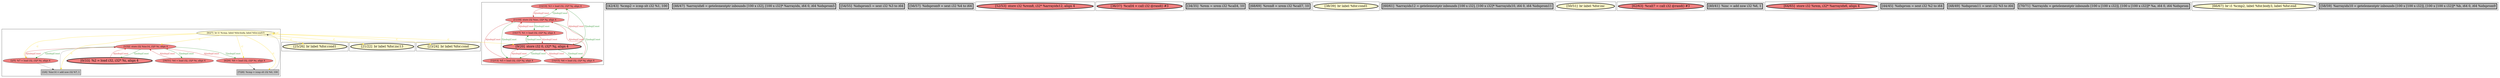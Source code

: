 
digraph G {



node993->node987 [style=solid,color=gold,label="C",penwidth=1.0,fontcolor=gold ]
node993->node990 [style=solid,color=gold,label="C",penwidth=1.0,fontcolor=gold ]
node985->node983 [style=solid,color=firebrick3,label="A|indep|Const",penwidth=1.0,fontcolor=firebrick3 ]
node983->node985 [style=solid,color=forestgreen,label="T|indep|Const",penwidth=1.0,fontcolor=forestgreen ]
node985->node984 [style=solid,color=firebrick3,label="A|indep|Const",penwidth=1.0,fontcolor=firebrick3 ]
node989->node987 [style=solid,color=firebrick3,label="A|indep|Const",penwidth=1.0,fontcolor=firebrick3 ]
node993->node1001 [style=solid,color=gold,label="C",penwidth=1.0,fontcolor=gold ]
node984->node985 [style=solid,color=forestgreen,label="T|indep|Const",penwidth=1.0,fontcolor=forestgreen ]
node993->node993 [style=solid,color=gold,label="C",penwidth=1.0,fontcolor=gold ]
node984->node981 [style=solid,color=forestgreen,label="T|indep|Const",penwidth=1.0,fontcolor=forestgreen ]
node993->node1005 [style=solid,color=gold,label="C",penwidth=1.0,fontcolor=gold ]
node993->node984 [style=solid,color=gold,label="C",penwidth=1.0,fontcolor=gold ]
node983->node982 [style=solid,color=forestgreen,label="T|indep|Const",penwidth=1.0,fontcolor=forestgreen ]
node993->node991 [style=solid,color=gold,label="C",penwidth=1.0,fontcolor=gold ]
node982->node983 [style=solid,color=firebrick3,label="A|indep|Const",penwidth=1.0,fontcolor=firebrick3 ]
node990->node987 [style=solid,color=black,label="",penwidth=0.5,fontcolor=black ]
node981->node984 [style=solid,color=firebrick3,label="A|indep|Const",penwidth=1.0,fontcolor=firebrick3 ]
node992->node993 [style=solid,color=black,label="",penwidth=0.5,fontcolor=black ]
node987->node991 [style=solid,color=forestgreen,label="T|indep|Const",penwidth=1.0,fontcolor=forestgreen ]
node987->node986 [style=solid,color=forestgreen,label="T|indep|Const",penwidth=1.0,fontcolor=forestgreen ]
node981->node983 [style=solid,color=firebrick3,label="A|indep|Const",penwidth=1.0,fontcolor=firebrick3 ]
node987->node989 [style=solid,color=forestgreen,label="T|indep|Const",penwidth=1.0,fontcolor=forestgreen ]
node991->node987 [style=solid,color=firebrick3,label="A|indep|Const",penwidth=1.0,fontcolor=firebrick3 ]
node984->node980 [style=solid,color=forestgreen,label="T|indep|Const",penwidth=1.0,fontcolor=forestgreen ]
node993->node996 [style=solid,color=gold,label="C",penwidth=1.0,fontcolor=gold ]
node991->node990 [style=solid,color=black,label="",penwidth=0.5,fontcolor=black ]
node986->node987 [style=solid,color=firebrick3,label="A|indep|Const",penwidth=1.0,fontcolor=firebrick3 ]
node987->node988 [style=solid,color=forestgreen,label="T|indep|Const",penwidth=1.0,fontcolor=forestgreen ]
node986->node992 [style=solid,color=black,label="",penwidth=0.5,fontcolor=black ]
node993->node992 [style=solid,color=gold,label="C",penwidth=1.0,fontcolor=gold ]
node983->node981 [style=solid,color=forestgreen,label="T|indep|Const",penwidth=1.0,fontcolor=forestgreen ]
node993->node986 [style=solid,color=gold,label="C",penwidth=1.0,fontcolor=gold ]
node988->node987 [style=solid,color=firebrick3,label="A|indep|Const",penwidth=1.0,fontcolor=firebrick3 ]
node984->node982 [style=solid,color=forestgreen,label="T|indep|Const",penwidth=1.0,fontcolor=forestgreen ]
node983->node980 [style=solid,color=forestgreen,label="T|indep|Const",penwidth=1.0,fontcolor=forestgreen ]
node982->node984 [style=solid,color=firebrick3,label="A|indep|Const",penwidth=1.0,fontcolor=firebrick3 ]
node980->node983 [style=solid,color=firebrick3,label="A|indep|Const",penwidth=1.0,fontcolor=firebrick3 ]
node980->node984 [style=solid,color=firebrick3,label="A|indep|Const",penwidth=1.0,fontcolor=firebrick3 ]


subgraph cluster22 {


node1014 [penwidth=3.0,fontsize=20,fillcolor=grey,label="[42/43]  %cmp2 = icmp slt i32 %1, 100",shape=rectangle,style=filled ]



}

subgraph cluster20 {


node1012 [penwidth=3.0,fontsize=20,fillcolor=grey,label="[46/47]  %arrayidx6 = getelementptr inbounds [100 x i32], [100 x i32]* %arrayidx, i64 0, i64 %idxprom5",shape=rectangle,style=filled ]



}

subgraph cluster18 {


node1010 [penwidth=3.0,fontsize=20,fillcolor=grey,label="[54/55]  %idxprom5 = sext i32 %3 to i64",shape=rectangle,style=filled ]



}

subgraph cluster16 {


node1008 [penwidth=3.0,fontsize=20,fillcolor=grey,label="[56/57]  %idxprom9 = sext i32 %4 to i64",shape=rectangle,style=filled ]



}

subgraph cluster17 {


node1009 [penwidth=3.0,fontsize=20,fillcolor=lightcoral,label="[52/53]  store i32 %rem8, i32* %arrayidx12, align 4",shape=ellipse,style=filled ]



}

subgraph cluster4 {


node996 [penwidth=3.0,fontsize=20,fillcolor=lemonchiffon,label="[23/24]  br label %for.cond",shape=ellipse,style=filled ]



}

subgraph cluster3 {


node995 [penwidth=3.0,fontsize=20,fillcolor=lightcoral,label="[36/37]  %call4 = call i32 @rand() #3",shape=ellipse,style=filled ]



}

subgraph cluster2 {


node994 [penwidth=3.0,fontsize=20,fillcolor=grey,label="[34/35]  %rem = srem i32 %call4, 10",shape=rectangle,style=filled ]



}

subgraph cluster1 {


node993 [fillcolor=lemonchiffon,label="[8/27]  br i1 %cmp, label %for.body, label %for.end15",shape=ellipse,style=filled ]
node992 [fillcolor=grey,label="[7/28]  %cmp = icmp slt i32 %0, 100",shape=rectangle,style=filled ]
node987 [fillcolor=lightcoral,label="[1/32]  store i32 %inc14, i32* %i, align 4",shape=ellipse,style=filled ]
node986 [fillcolor=lightcoral,label="[6/29]  %0 = load i32, i32* %i, align 4",shape=ellipse,style=filled ]
node988 [fillcolor=lightcoral,label="[30/31]  %4 = load i32, i32* %i, align 4",shape=ellipse,style=filled ]
node990 [fillcolor=grey,label="[3/4]  %inc14 = add nsw i32 %7, 1",shape=rectangle,style=filled ]
node989 [penwidth=3.0,fontsize=20,fillcolor=lightcoral,label="[0/33]  %2 = load i32, i32* %i, align 4",shape=ellipse,style=filled ]
node991 [fillcolor=lightcoral,label="[2/5]  %7 = load i32, i32* %i, align 4",shape=ellipse,style=filled ]



}

subgraph cluster12 {


node1004 [penwidth=3.0,fontsize=20,fillcolor=grey,label="[68/69]  %rem8 = srem i32 %call7, 10",shape=rectangle,style=filled ]



}

subgraph cluster5 {


node997 [penwidth=3.0,fontsize=20,fillcolor=lemonchiffon,label="[38/39]  br label %for.cond1",shape=ellipse,style=filled ]



}

subgraph cluster0 {


node985 [fillcolor=lightcoral,label="[10/19]  %3 = load i32, i32* %j, align 4",shape=ellipse,style=filled ]
node984 [penwidth=3.0,fontsize=20,fillcolor=lightcoral,label="[9/20]  store i32 0, i32* %j, align 4",shape=ellipse,style=filled ]
node983 [fillcolor=lightcoral,label="[11/18]  store i32 %inc, i32* %j, align 4",shape=ellipse,style=filled ]
node980 [fillcolor=lightcoral,label="[16/17]  %1 = load i32, i32* %j, align 4",shape=ellipse,style=filled ]
node982 [fillcolor=lightcoral,label="[12/13]  %5 = load i32, i32* %j, align 4",shape=ellipse,style=filled ]
node981 [fillcolor=lightcoral,label="[14/15]  %6 = load i32, i32* %j, align 4",shape=ellipse,style=filled ]



}

subgraph cluster6 {


node998 [penwidth=3.0,fontsize=20,fillcolor=grey,label="[60/61]  %arrayidx12 = getelementptr inbounds [100 x i32], [100 x i32]* %arrayidx10, i64 0, i64 %idxprom11",shape=rectangle,style=filled ]



}

subgraph cluster14 {


node1006 [penwidth=3.0,fontsize=20,fillcolor=lemonchiffon,label="[50/51]  br label %for.inc",shape=ellipse,style=filled ]



}

subgraph cluster7 {


node999 [penwidth=3.0,fontsize=20,fillcolor=lightcoral,label="[62/63]  %call7 = call i32 @rand() #3",shape=ellipse,style=filled ]



}

subgraph cluster23 {


node1015 [penwidth=3.0,fontsize=20,fillcolor=grey,label="[40/41]  %inc = add nsw i32 %6, 1",shape=rectangle,style=filled ]



}

subgraph cluster8 {


node1000 [penwidth=3.0,fontsize=20,fillcolor=lightcoral,label="[64/65]  store i32 %rem, i32* %arrayidx6, align 4",shape=ellipse,style=filled ]



}

subgraph cluster21 {


node1013 [penwidth=3.0,fontsize=20,fillcolor=grey,label="[44/45]  %idxprom = sext i32 %2 to i64",shape=rectangle,style=filled ]



}

subgraph cluster9 {


node1001 [penwidth=3.0,fontsize=20,fillcolor=lemonchiffon,label="[25/26]  br label %for.cond1",shape=ellipse,style=filled ]



}

subgraph cluster19 {


node1011 [penwidth=3.0,fontsize=20,fillcolor=grey,label="[48/49]  %idxprom11 = sext i32 %5 to i64",shape=rectangle,style=filled ]



}

subgraph cluster10 {


node1002 [penwidth=3.0,fontsize=20,fillcolor=grey,label="[70/71]  %arrayidx = getelementptr inbounds [100 x [100 x i32]], [100 x [100 x i32]]* %a, i64 0, i64 %idxprom",shape=rectangle,style=filled ]



}

subgraph cluster11 {


node1003 [penwidth=3.0,fontsize=20,fillcolor=lemonchiffon,label="[66/67]  br i1 %cmp2, label %for.body3, label %for.end",shape=ellipse,style=filled ]



}

subgraph cluster13 {


node1005 [penwidth=3.0,fontsize=20,fillcolor=lemonchiffon,label="[21/22]  br label %for.inc13",shape=ellipse,style=filled ]



}

subgraph cluster15 {


node1007 [penwidth=3.0,fontsize=20,fillcolor=grey,label="[58/59]  %arrayidx10 = getelementptr inbounds [100 x [100 x i32]], [100 x [100 x i32]]* %b, i64 0, i64 %idxprom9",shape=rectangle,style=filled ]



}

}
